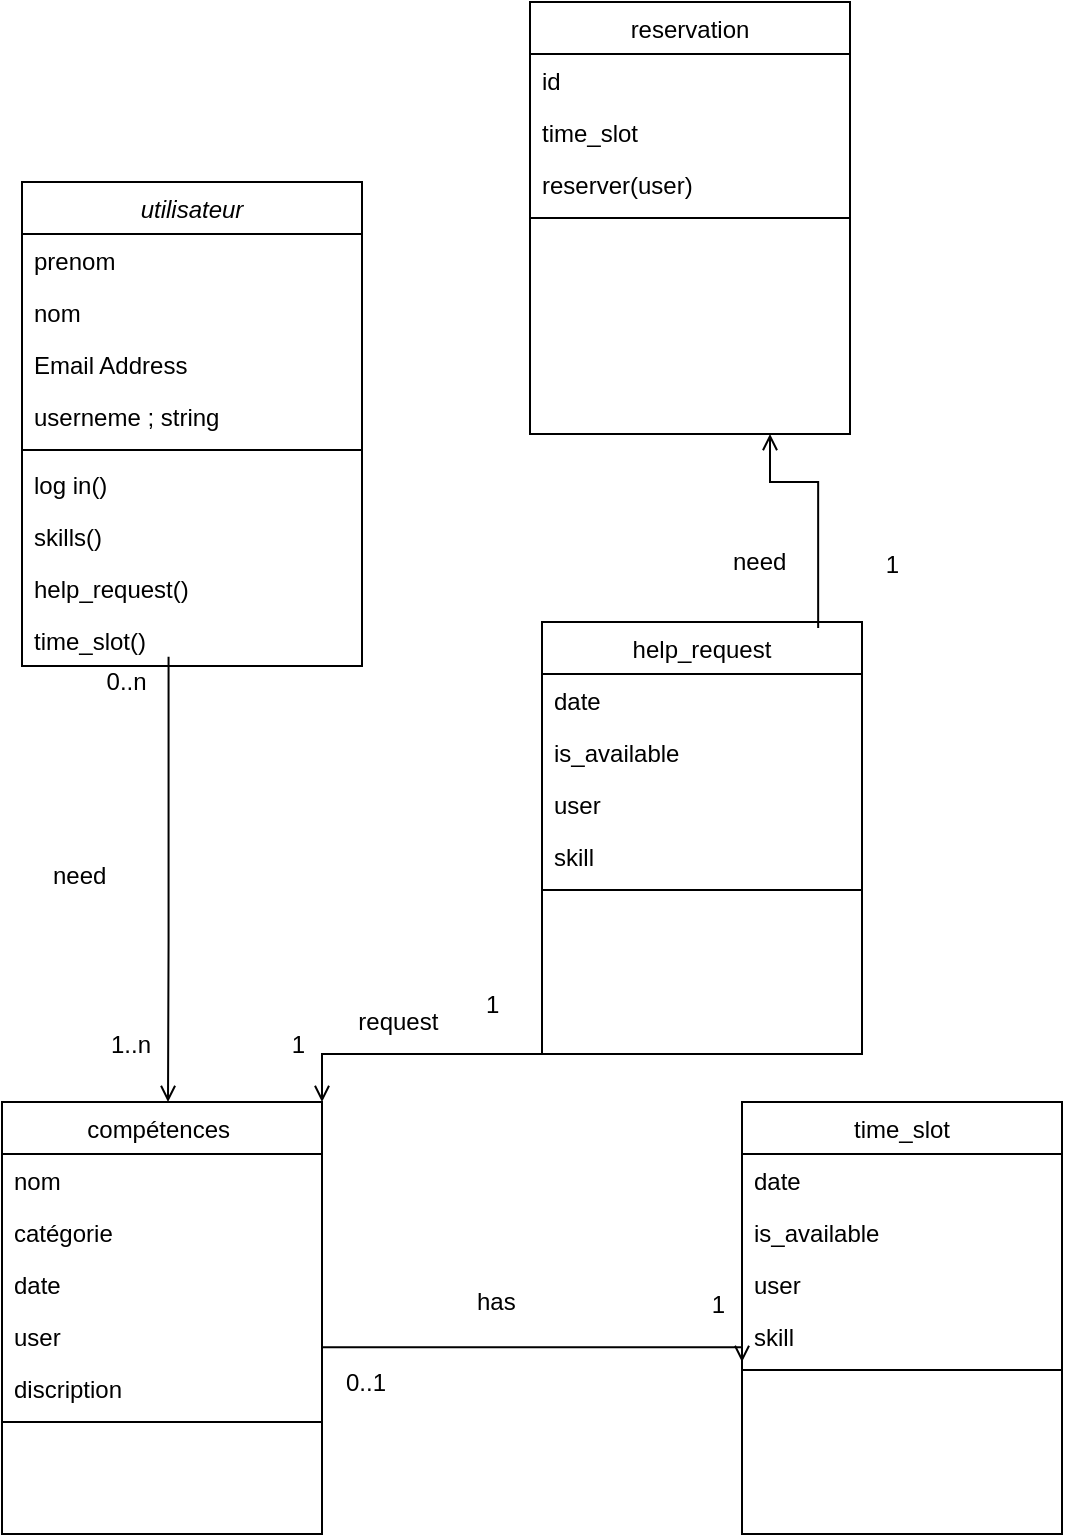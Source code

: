 <mxfile version="24.8.6">
  <diagram id="C5RBs43oDa-KdzZeNtuy" name="Page-1">
    <mxGraphModel dx="1050" dy="565" grid="1" gridSize="10" guides="1" tooltips="1" connect="1" arrows="1" fold="1" page="1" pageScale="1" pageWidth="827" pageHeight="1169" math="0" shadow="0">
      <root>
        <mxCell id="WIyWlLk6GJQsqaUBKTNV-0" />
        <mxCell id="WIyWlLk6GJQsqaUBKTNV-1" parent="WIyWlLk6GJQsqaUBKTNV-0" />
        <mxCell id="zkfFHV4jXpPFQw0GAbJ--0" value="utilisateur" style="swimlane;fontStyle=2;align=center;verticalAlign=top;childLayout=stackLayout;horizontal=1;startSize=26;horizontalStack=0;resizeParent=1;resizeLast=0;collapsible=1;marginBottom=0;rounded=0;shadow=0;strokeWidth=1;" parent="WIyWlLk6GJQsqaUBKTNV-1" vertex="1">
          <mxGeometry x="160" y="210" width="170" height="242" as="geometry">
            <mxRectangle x="230" y="140" width="160" height="26" as="alternateBounds" />
          </mxGeometry>
        </mxCell>
        <mxCell id="zkfFHV4jXpPFQw0GAbJ--1" value="prenom" style="text;align=left;verticalAlign=top;spacingLeft=4;spacingRight=4;overflow=hidden;rotatable=0;points=[[0,0.5],[1,0.5]];portConstraint=eastwest;" parent="zkfFHV4jXpPFQw0GAbJ--0" vertex="1">
          <mxGeometry y="26" width="170" height="26" as="geometry" />
        </mxCell>
        <mxCell id="zkfFHV4jXpPFQw0GAbJ--2" value="nom" style="text;align=left;verticalAlign=top;spacingLeft=4;spacingRight=4;overflow=hidden;rotatable=0;points=[[0,0.5],[1,0.5]];portConstraint=eastwest;rounded=0;shadow=0;html=0;" parent="zkfFHV4jXpPFQw0GAbJ--0" vertex="1">
          <mxGeometry y="52" width="170" height="26" as="geometry" />
        </mxCell>
        <mxCell id="zkfFHV4jXpPFQw0GAbJ--3" value="Email Address" style="text;align=left;verticalAlign=top;spacingLeft=4;spacingRight=4;overflow=hidden;rotatable=0;points=[[0,0.5],[1,0.5]];portConstraint=eastwest;rounded=0;shadow=0;html=0;" parent="zkfFHV4jXpPFQw0GAbJ--0" vertex="1">
          <mxGeometry y="78" width="170" height="26" as="geometry" />
        </mxCell>
        <mxCell id="EsRbQcxL1zEq-G3809Mj-0" value="userneme ; string " style="text;align=left;verticalAlign=top;spacingLeft=4;spacingRight=4;overflow=hidden;rotatable=0;points=[[0,0.5],[1,0.5]];portConstraint=eastwest;" parent="zkfFHV4jXpPFQw0GAbJ--0" vertex="1">
          <mxGeometry y="104" width="170" height="26" as="geometry" />
        </mxCell>
        <mxCell id="zkfFHV4jXpPFQw0GAbJ--4" value="" style="line;html=1;strokeWidth=1;align=left;verticalAlign=middle;spacingTop=-1;spacingLeft=3;spacingRight=3;rotatable=0;labelPosition=right;points=[];portConstraint=eastwest;" parent="zkfFHV4jXpPFQw0GAbJ--0" vertex="1">
          <mxGeometry y="130" width="170" height="8" as="geometry" />
        </mxCell>
        <mxCell id="zkfFHV4jXpPFQw0GAbJ--5" value="log in()" style="text;align=left;verticalAlign=top;spacingLeft=4;spacingRight=4;overflow=hidden;rotatable=0;points=[[0,0.5],[1,0.5]];portConstraint=eastwest;" parent="zkfFHV4jXpPFQw0GAbJ--0" vertex="1">
          <mxGeometry y="138" width="170" height="26" as="geometry" />
        </mxCell>
        <mxCell id="EsRbQcxL1zEq-G3809Mj-1" value="skills()" style="text;align=left;verticalAlign=top;spacingLeft=4;spacingRight=4;overflow=hidden;rotatable=0;points=[[0,0.5],[1,0.5]];portConstraint=eastwest;" parent="zkfFHV4jXpPFQw0GAbJ--0" vertex="1">
          <mxGeometry y="164" width="170" height="26" as="geometry" />
        </mxCell>
        <mxCell id="EsRbQcxL1zEq-G3809Mj-10" value="help_request()" style="text;align=left;verticalAlign=top;spacingLeft=4;spacingRight=4;overflow=hidden;rotatable=0;points=[[0,0.5],[1,0.5]];portConstraint=eastwest;" parent="zkfFHV4jXpPFQw0GAbJ--0" vertex="1">
          <mxGeometry y="190" width="170" height="26" as="geometry" />
        </mxCell>
        <mxCell id="EsRbQcxL1zEq-G3809Mj-11" value="time_slot()" style="text;align=left;verticalAlign=top;spacingLeft=4;spacingRight=4;overflow=hidden;rotatable=0;points=[[0,0.5],[1,0.5]];portConstraint=eastwest;" parent="zkfFHV4jXpPFQw0GAbJ--0" vertex="1">
          <mxGeometry y="216" width="170" height="26" as="geometry" />
        </mxCell>
        <mxCell id="zkfFHV4jXpPFQw0GAbJ--17" value="compétences " style="swimlane;fontStyle=0;align=center;verticalAlign=top;childLayout=stackLayout;horizontal=1;startSize=26;horizontalStack=0;resizeParent=1;resizeLast=0;collapsible=1;marginBottom=0;rounded=0;shadow=0;strokeWidth=1;" parent="WIyWlLk6GJQsqaUBKTNV-1" vertex="1">
          <mxGeometry x="150" y="670" width="160" height="216" as="geometry">
            <mxRectangle x="550" y="140" width="160" height="26" as="alternateBounds" />
          </mxGeometry>
        </mxCell>
        <mxCell id="zkfFHV4jXpPFQw0GAbJ--18" value="nom" style="text;align=left;verticalAlign=top;spacingLeft=4;spacingRight=4;overflow=hidden;rotatable=0;points=[[0,0.5],[1,0.5]];portConstraint=eastwest;" parent="zkfFHV4jXpPFQw0GAbJ--17" vertex="1">
          <mxGeometry y="26" width="160" height="26" as="geometry" />
        </mxCell>
        <mxCell id="zkfFHV4jXpPFQw0GAbJ--19" value="catégorie " style="text;align=left;verticalAlign=top;spacingLeft=4;spacingRight=4;overflow=hidden;rotatable=0;points=[[0,0.5],[1,0.5]];portConstraint=eastwest;rounded=0;shadow=0;html=0;" parent="zkfFHV4jXpPFQw0GAbJ--17" vertex="1">
          <mxGeometry y="52" width="160" height="26" as="geometry" />
        </mxCell>
        <mxCell id="zkfFHV4jXpPFQw0GAbJ--20" value="date" style="text;align=left;verticalAlign=top;spacingLeft=4;spacingRight=4;overflow=hidden;rotatable=0;points=[[0,0.5],[1,0.5]];portConstraint=eastwest;rounded=0;shadow=0;html=0;" parent="zkfFHV4jXpPFQw0GAbJ--17" vertex="1">
          <mxGeometry y="78" width="160" height="26" as="geometry" />
        </mxCell>
        <mxCell id="zkfFHV4jXpPFQw0GAbJ--21" value="user" style="text;align=left;verticalAlign=top;spacingLeft=4;spacingRight=4;overflow=hidden;rotatable=0;points=[[0,0.5],[1,0.5]];portConstraint=eastwest;rounded=0;shadow=0;html=0;" parent="zkfFHV4jXpPFQw0GAbJ--17" vertex="1">
          <mxGeometry y="104" width="160" height="26" as="geometry" />
        </mxCell>
        <mxCell id="zkfFHV4jXpPFQw0GAbJ--22" value="discription" style="text;align=left;verticalAlign=top;spacingLeft=4;spacingRight=4;overflow=hidden;rotatable=0;points=[[0,0.5],[1,0.5]];portConstraint=eastwest;rounded=0;shadow=0;html=0;" parent="zkfFHV4jXpPFQw0GAbJ--17" vertex="1">
          <mxGeometry y="130" width="160" height="26" as="geometry" />
        </mxCell>
        <mxCell id="zkfFHV4jXpPFQw0GAbJ--23" value="" style="line;html=1;strokeWidth=1;align=left;verticalAlign=middle;spacingTop=-1;spacingLeft=3;spacingRight=3;rotatable=0;labelPosition=right;points=[];portConstraint=eastwest;" parent="zkfFHV4jXpPFQw0GAbJ--17" vertex="1">
          <mxGeometry y="156" width="160" height="8" as="geometry" />
        </mxCell>
        <mxCell id="zkfFHV4jXpPFQw0GAbJ--26" value="" style="endArrow=open;shadow=0;strokeWidth=1;rounded=0;curved=0;endFill=1;edgeStyle=elbowEdgeStyle;elbow=vertical;exitX=0.708;exitY=1.054;exitDx=0;exitDy=0;exitPerimeter=0;" parent="WIyWlLk6GJQsqaUBKTNV-1" target="zkfFHV4jXpPFQw0GAbJ--17" edge="1">
          <mxGeometry x="0.5" y="41" relative="1" as="geometry">
            <mxPoint x="233.28" y="447.404" as="sourcePoint" />
            <mxPoint x="540" y="192" as="targetPoint" />
            <mxPoint x="-40" y="32" as="offset" />
            <Array as="points">
              <mxPoint x="233" y="590" />
            </Array>
          </mxGeometry>
        </mxCell>
        <mxCell id="zkfFHV4jXpPFQw0GAbJ--27" value="0..n" style="resizable=0;align=left;verticalAlign=bottom;labelBackgroundColor=none;fontSize=12;" parent="zkfFHV4jXpPFQw0GAbJ--26" connectable="0" vertex="1">
          <mxGeometry x="-1" relative="1" as="geometry">
            <mxPoint x="-33" y="21" as="offset" />
          </mxGeometry>
        </mxCell>
        <mxCell id="zkfFHV4jXpPFQw0GAbJ--28" value="1..n" style="resizable=0;align=right;verticalAlign=bottom;labelBackgroundColor=none;fontSize=12;" parent="zkfFHV4jXpPFQw0GAbJ--26" connectable="0" vertex="1">
          <mxGeometry x="1" relative="1" as="geometry">
            <mxPoint x="-7" y="-20" as="offset" />
          </mxGeometry>
        </mxCell>
        <mxCell id="zkfFHV4jXpPFQw0GAbJ--29" value="need&amp;nbsp;" style="text;html=1;resizable=0;points=[];;align=center;verticalAlign=middle;labelBackgroundColor=none;rounded=0;shadow=0;strokeWidth=1;fontSize=12;" parent="zkfFHV4jXpPFQw0GAbJ--26" vertex="1" connectable="0">
          <mxGeometry x="0.5" y="49" relative="1" as="geometry">
            <mxPoint x="-92" y="-57" as="offset" />
          </mxGeometry>
        </mxCell>
        <mxCell id="EsRbQcxL1zEq-G3809Mj-12" value="time_slot" style="swimlane;fontStyle=0;align=center;verticalAlign=top;childLayout=stackLayout;horizontal=1;startSize=26;horizontalStack=0;resizeParent=1;resizeLast=0;collapsible=1;marginBottom=0;rounded=0;shadow=0;strokeWidth=1;" parent="WIyWlLk6GJQsqaUBKTNV-1" vertex="1">
          <mxGeometry x="520" y="670" width="160" height="216" as="geometry">
            <mxRectangle x="550" y="140" width="160" height="26" as="alternateBounds" />
          </mxGeometry>
        </mxCell>
        <mxCell id="EsRbQcxL1zEq-G3809Mj-13" value="date " style="text;align=left;verticalAlign=top;spacingLeft=4;spacingRight=4;overflow=hidden;rotatable=0;points=[[0,0.5],[1,0.5]];portConstraint=eastwest;" parent="EsRbQcxL1zEq-G3809Mj-12" vertex="1">
          <mxGeometry y="26" width="160" height="26" as="geometry" />
        </mxCell>
        <mxCell id="EsRbQcxL1zEq-G3809Mj-14" value="is_available" style="text;align=left;verticalAlign=top;spacingLeft=4;spacingRight=4;overflow=hidden;rotatable=0;points=[[0,0.5],[1,0.5]];portConstraint=eastwest;rounded=0;shadow=0;html=0;" parent="EsRbQcxL1zEq-G3809Mj-12" vertex="1">
          <mxGeometry y="52" width="160" height="26" as="geometry" />
        </mxCell>
        <mxCell id="EsRbQcxL1zEq-G3809Mj-15" value="user" style="text;align=left;verticalAlign=top;spacingLeft=4;spacingRight=4;overflow=hidden;rotatable=0;points=[[0,0.5],[1,0.5]];portConstraint=eastwest;rounded=0;shadow=0;html=0;" parent="EsRbQcxL1zEq-G3809Mj-12" vertex="1">
          <mxGeometry y="78" width="160" height="26" as="geometry" />
        </mxCell>
        <mxCell id="EsRbQcxL1zEq-G3809Mj-16" value="skill" style="text;align=left;verticalAlign=top;spacingLeft=4;spacingRight=4;overflow=hidden;rotatable=0;points=[[0,0.5],[1,0.5]];portConstraint=eastwest;rounded=0;shadow=0;html=0;" parent="EsRbQcxL1zEq-G3809Mj-12" vertex="1">
          <mxGeometry y="104" width="160" height="26" as="geometry" />
        </mxCell>
        <mxCell id="EsRbQcxL1zEq-G3809Mj-18" value="" style="line;html=1;strokeWidth=1;align=left;verticalAlign=middle;spacingTop=-1;spacingLeft=3;spacingRight=3;rotatable=0;labelPosition=right;points=[];portConstraint=eastwest;" parent="EsRbQcxL1zEq-G3809Mj-12" vertex="1">
          <mxGeometry y="130" width="160" height="8" as="geometry" />
        </mxCell>
        <mxCell id="EsRbQcxL1zEq-G3809Mj-21" value="" style="endArrow=open;shadow=0;strokeWidth=1;rounded=0;curved=0;endFill=1;edgeStyle=elbowEdgeStyle;elbow=vertical;exitX=1;exitY=-0.085;exitDx=0;exitDy=0;exitPerimeter=0;" parent="WIyWlLk6GJQsqaUBKTNV-1" source="zkfFHV4jXpPFQw0GAbJ--22" edge="1">
          <mxGeometry x="0.5" y="41" relative="1" as="geometry">
            <mxPoint x="390.28" y="650.004" as="sourcePoint" />
            <mxPoint x="520" y="800" as="targetPoint" />
            <mxPoint x="-40" y="32" as="offset" />
            <Array as="points">
              <mxPoint x="390" y="792.6" />
            </Array>
          </mxGeometry>
        </mxCell>
        <mxCell id="EsRbQcxL1zEq-G3809Mj-22" value="0..1" style="resizable=0;align=left;verticalAlign=bottom;labelBackgroundColor=none;fontSize=12;" parent="EsRbQcxL1zEq-G3809Mj-21" connectable="0" vertex="1">
          <mxGeometry x="-1" relative="1" as="geometry">
            <mxPoint x="10" y="21" as="offset" />
          </mxGeometry>
        </mxCell>
        <mxCell id="EsRbQcxL1zEq-G3809Mj-23" value="1" style="resizable=0;align=right;verticalAlign=bottom;labelBackgroundColor=none;fontSize=12;" parent="EsRbQcxL1zEq-G3809Mj-21" connectable="0" vertex="1">
          <mxGeometry x="1" relative="1" as="geometry">
            <mxPoint x="-7" y="-20" as="offset" />
          </mxGeometry>
        </mxCell>
        <mxCell id="EsRbQcxL1zEq-G3809Mj-24" value="has&amp;nbsp;&amp;nbsp;" style="text;html=1;resizable=0;points=[];;align=center;verticalAlign=middle;labelBackgroundColor=none;rounded=0;shadow=0;strokeWidth=1;fontSize=12;" parent="EsRbQcxL1zEq-G3809Mj-21" vertex="1" connectable="0">
          <mxGeometry x="0.5" y="49" relative="1" as="geometry">
            <mxPoint x="-72" y="26" as="offset" />
          </mxGeometry>
        </mxCell>
        <mxCell id="EsRbQcxL1zEq-G3809Mj-25" value="help_request" style="swimlane;fontStyle=0;align=center;verticalAlign=top;childLayout=stackLayout;horizontal=1;startSize=26;horizontalStack=0;resizeParent=1;resizeLast=0;collapsible=1;marginBottom=0;rounded=0;shadow=0;strokeWidth=1;" parent="WIyWlLk6GJQsqaUBKTNV-1" vertex="1">
          <mxGeometry x="420" y="430" width="160" height="216" as="geometry">
            <mxRectangle x="550" y="140" width="160" height="26" as="alternateBounds" />
          </mxGeometry>
        </mxCell>
        <mxCell id="EsRbQcxL1zEq-G3809Mj-26" value="date " style="text;align=left;verticalAlign=top;spacingLeft=4;spacingRight=4;overflow=hidden;rotatable=0;points=[[0,0.5],[1,0.5]];portConstraint=eastwest;" parent="EsRbQcxL1zEq-G3809Mj-25" vertex="1">
          <mxGeometry y="26" width="160" height="26" as="geometry" />
        </mxCell>
        <mxCell id="EsRbQcxL1zEq-G3809Mj-27" value="is_available" style="text;align=left;verticalAlign=top;spacingLeft=4;spacingRight=4;overflow=hidden;rotatable=0;points=[[0,0.5],[1,0.5]];portConstraint=eastwest;rounded=0;shadow=0;html=0;" parent="EsRbQcxL1zEq-G3809Mj-25" vertex="1">
          <mxGeometry y="52" width="160" height="26" as="geometry" />
        </mxCell>
        <mxCell id="EsRbQcxL1zEq-G3809Mj-28" value="user" style="text;align=left;verticalAlign=top;spacingLeft=4;spacingRight=4;overflow=hidden;rotatable=0;points=[[0,0.5],[1,0.5]];portConstraint=eastwest;rounded=0;shadow=0;html=0;" parent="EsRbQcxL1zEq-G3809Mj-25" vertex="1">
          <mxGeometry y="78" width="160" height="26" as="geometry" />
        </mxCell>
        <mxCell id="EsRbQcxL1zEq-G3809Mj-29" value="skill" style="text;align=left;verticalAlign=top;spacingLeft=4;spacingRight=4;overflow=hidden;rotatable=0;points=[[0,0.5],[1,0.5]];portConstraint=eastwest;rounded=0;shadow=0;html=0;" parent="EsRbQcxL1zEq-G3809Mj-25" vertex="1">
          <mxGeometry y="104" width="160" height="26" as="geometry" />
        </mxCell>
        <mxCell id="EsRbQcxL1zEq-G3809Mj-30" value="" style="line;html=1;strokeWidth=1;align=left;verticalAlign=middle;spacingTop=-1;spacingLeft=3;spacingRight=3;rotatable=0;labelPosition=right;points=[];portConstraint=eastwest;" parent="EsRbQcxL1zEq-G3809Mj-25" vertex="1">
          <mxGeometry y="130" width="160" height="8" as="geometry" />
        </mxCell>
        <mxCell id="EsRbQcxL1zEq-G3809Mj-31" value="" style="endArrow=open;shadow=0;strokeWidth=1;rounded=0;curved=0;endFill=1;edgeStyle=elbowEdgeStyle;elbow=vertical;entryX=1;entryY=0;entryDx=0;entryDy=0;" parent="WIyWlLk6GJQsqaUBKTNV-1" target="zkfFHV4jXpPFQw0GAbJ--17" edge="1">
          <mxGeometry x="0.5" y="41" relative="1" as="geometry">
            <mxPoint x="420" y="570" as="sourcePoint" />
            <mxPoint x="414" y="695.4" as="targetPoint" />
            <mxPoint x="-40" y="32" as="offset" />
            <Array as="points">
              <mxPoint x="404" y="646" />
            </Array>
          </mxGeometry>
        </mxCell>
        <mxCell id="EsRbQcxL1zEq-G3809Mj-32" value="1" style="resizable=0;align=left;verticalAlign=bottom;labelBackgroundColor=none;fontSize=12;" parent="EsRbQcxL1zEq-G3809Mj-31" connectable="0" vertex="1">
          <mxGeometry x="-1" relative="1" as="geometry">
            <mxPoint x="-30" y="60" as="offset" />
          </mxGeometry>
        </mxCell>
        <mxCell id="EsRbQcxL1zEq-G3809Mj-33" value="1" style="resizable=0;align=right;verticalAlign=bottom;labelBackgroundColor=none;fontSize=12;" parent="EsRbQcxL1zEq-G3809Mj-31" connectable="0" vertex="1">
          <mxGeometry x="1" relative="1" as="geometry">
            <mxPoint x="-7" y="-20" as="offset" />
          </mxGeometry>
        </mxCell>
        <mxCell id="EsRbQcxL1zEq-G3809Mj-34" value="request&amp;nbsp;&amp;nbsp;" style="text;html=1;resizable=0;points=[];;align=center;verticalAlign=middle;labelBackgroundColor=none;rounded=0;shadow=0;strokeWidth=1;fontSize=12;" parent="EsRbQcxL1zEq-G3809Mj-31" vertex="1" connectable="0">
          <mxGeometry x="0.5" y="49" relative="1" as="geometry">
            <mxPoint x="12" y="-65" as="offset" />
          </mxGeometry>
        </mxCell>
        <mxCell id="5FclwKbOYYDZHu8Xxvu3-0" value="reservation" style="swimlane;fontStyle=0;align=center;verticalAlign=top;childLayout=stackLayout;horizontal=1;startSize=26;horizontalStack=0;resizeParent=1;resizeLast=0;collapsible=1;marginBottom=0;rounded=0;shadow=0;strokeWidth=1;" vertex="1" parent="WIyWlLk6GJQsqaUBKTNV-1">
          <mxGeometry x="414" y="120" width="160" height="216" as="geometry">
            <mxRectangle x="550" y="140" width="160" height="26" as="alternateBounds" />
          </mxGeometry>
        </mxCell>
        <mxCell id="5FclwKbOYYDZHu8Xxvu3-1" value="id" style="text;align=left;verticalAlign=top;spacingLeft=4;spacingRight=4;overflow=hidden;rotatable=0;points=[[0,0.5],[1,0.5]];portConstraint=eastwest;" vertex="1" parent="5FclwKbOYYDZHu8Xxvu3-0">
          <mxGeometry y="26" width="160" height="26" as="geometry" />
        </mxCell>
        <mxCell id="5FclwKbOYYDZHu8Xxvu3-2" value="time_slot" style="text;align=left;verticalAlign=top;spacingLeft=4;spacingRight=4;overflow=hidden;rotatable=0;points=[[0,0.5],[1,0.5]];portConstraint=eastwest;rounded=0;shadow=0;html=0;" vertex="1" parent="5FclwKbOYYDZHu8Xxvu3-0">
          <mxGeometry y="52" width="160" height="26" as="geometry" />
        </mxCell>
        <mxCell id="5FclwKbOYYDZHu8Xxvu3-3" value="reserver(user)" style="text;align=left;verticalAlign=top;spacingLeft=4;spacingRight=4;overflow=hidden;rotatable=0;points=[[0,0.5],[1,0.5]];portConstraint=eastwest;rounded=0;shadow=0;html=0;" vertex="1" parent="5FclwKbOYYDZHu8Xxvu3-0">
          <mxGeometry y="78" width="160" height="26" as="geometry" />
        </mxCell>
        <mxCell id="5FclwKbOYYDZHu8Xxvu3-5" value="" style="line;html=1;strokeWidth=1;align=left;verticalAlign=middle;spacingTop=-1;spacingLeft=3;spacingRight=3;rotatable=0;labelPosition=right;points=[];portConstraint=eastwest;" vertex="1" parent="5FclwKbOYYDZHu8Xxvu3-0">
          <mxGeometry y="104" width="160" height="8" as="geometry" />
        </mxCell>
        <mxCell id="5FclwKbOYYDZHu8Xxvu3-6" value="" style="endArrow=open;shadow=0;strokeWidth=1;rounded=0;curved=0;endFill=1;edgeStyle=elbowEdgeStyle;elbow=vertical;exitX=0.863;exitY=0.014;exitDx=0;exitDy=0;exitPerimeter=0;entryX=0.75;entryY=1;entryDx=0;entryDy=0;" edge="1" parent="WIyWlLk6GJQsqaUBKTNV-1" source="EsRbQcxL1zEq-G3809Mj-25" target="5FclwKbOYYDZHu8Xxvu3-0">
          <mxGeometry x="0.5" y="41" relative="1" as="geometry">
            <mxPoint x="710.28" y="310.004" as="sourcePoint" />
            <mxPoint x="710" y="410" as="targetPoint" />
            <mxPoint x="-40" y="32" as="offset" />
            <Array as="points">
              <mxPoint x="570" y="360" />
            </Array>
          </mxGeometry>
        </mxCell>
        <mxCell id="5FclwKbOYYDZHu8Xxvu3-8" value="1" style="resizable=0;align=right;verticalAlign=bottom;labelBackgroundColor=none;fontSize=12;" connectable="0" vertex="1" parent="5FclwKbOYYDZHu8Xxvu3-6">
          <mxGeometry x="1" relative="1" as="geometry">
            <mxPoint x="66" y="74" as="offset" />
          </mxGeometry>
        </mxCell>
        <mxCell id="5FclwKbOYYDZHu8Xxvu3-9" value="need&amp;nbsp;" style="text;html=1;resizable=0;points=[];;align=center;verticalAlign=middle;labelBackgroundColor=none;rounded=0;shadow=0;strokeWidth=1;fontSize=12;" vertex="1" connectable="0" parent="5FclwKbOYYDZHu8Xxvu3-6">
          <mxGeometry x="0.5" y="49" relative="1" as="geometry">
            <mxPoint x="-10" y="-9" as="offset" />
          </mxGeometry>
        </mxCell>
      </root>
    </mxGraphModel>
  </diagram>
</mxfile>
